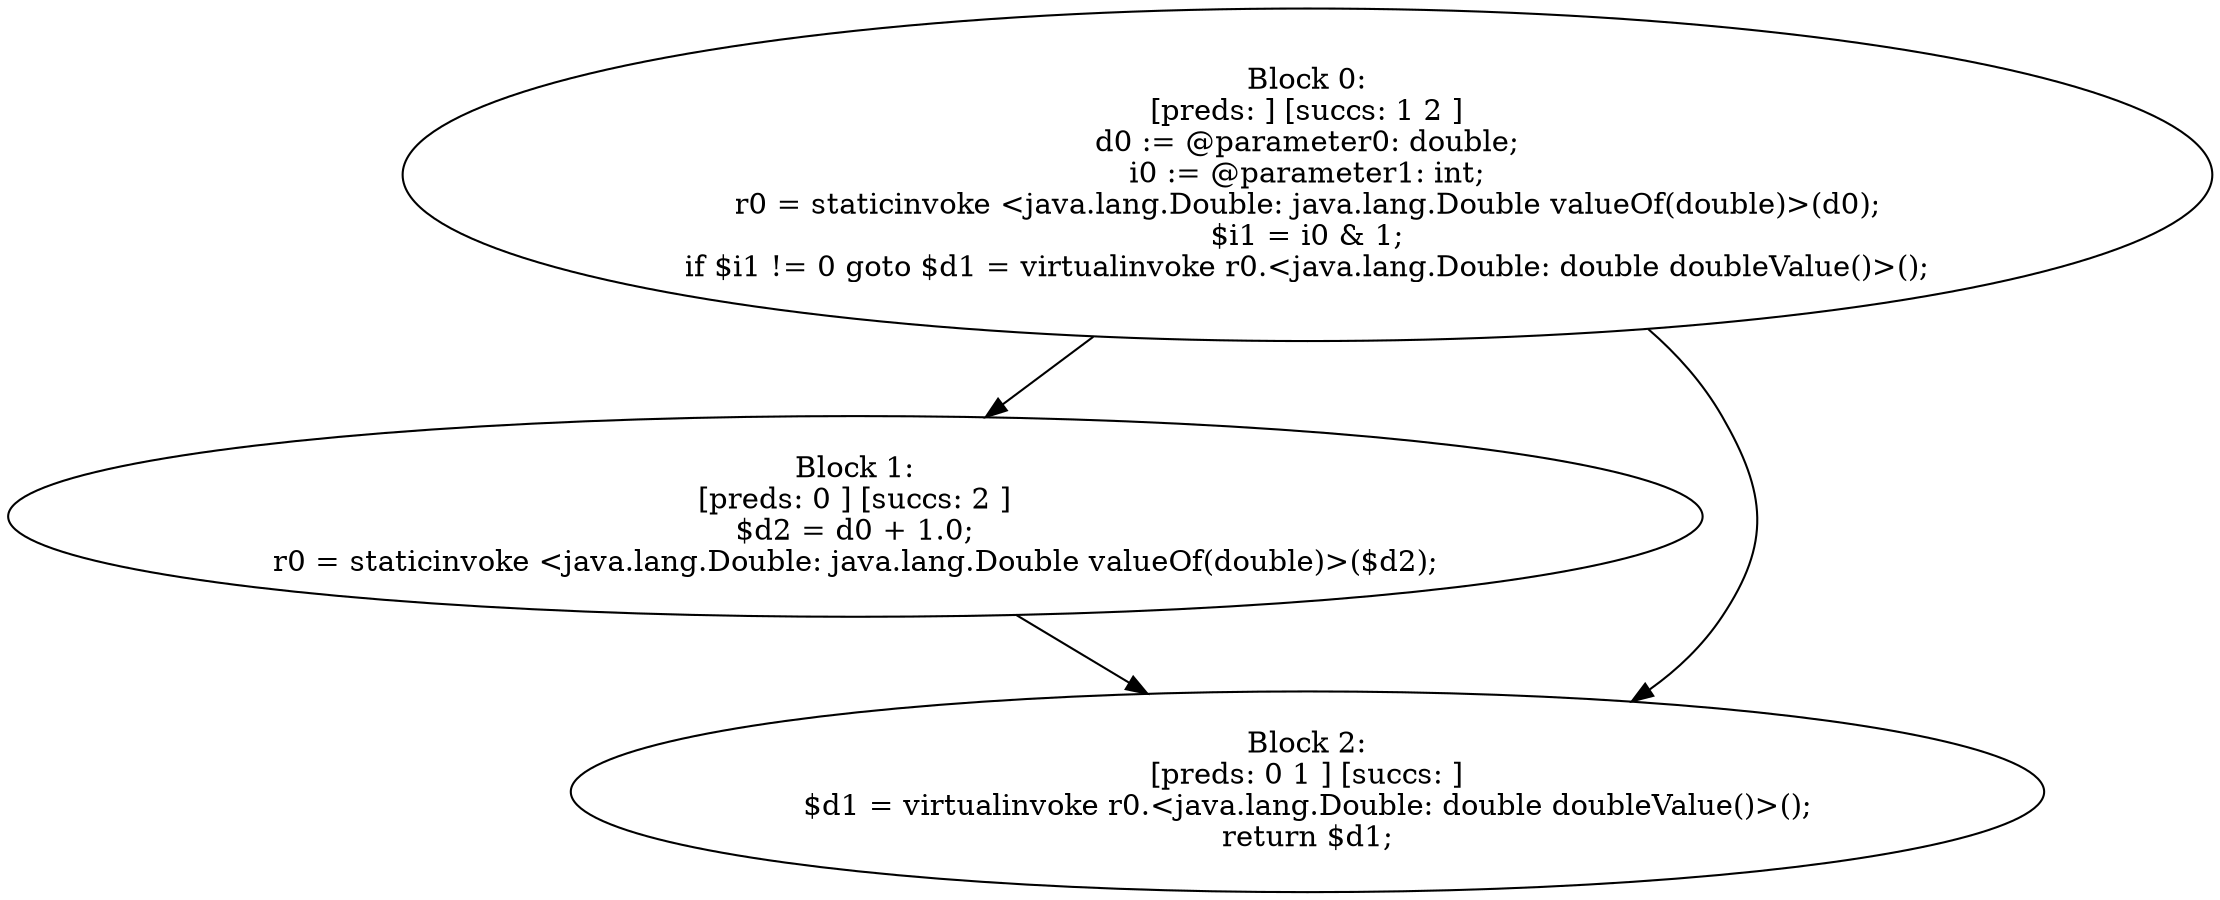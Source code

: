 digraph "unitGraph" {
    "Block 0:
[preds: ] [succs: 1 2 ]
d0 := @parameter0: double;
i0 := @parameter1: int;
r0 = staticinvoke <java.lang.Double: java.lang.Double valueOf(double)>(d0);
$i1 = i0 & 1;
if $i1 != 0 goto $d1 = virtualinvoke r0.<java.lang.Double: double doubleValue()>();
"
    "Block 1:
[preds: 0 ] [succs: 2 ]
$d2 = d0 + 1.0;
r0 = staticinvoke <java.lang.Double: java.lang.Double valueOf(double)>($d2);
"
    "Block 2:
[preds: 0 1 ] [succs: ]
$d1 = virtualinvoke r0.<java.lang.Double: double doubleValue()>();
return $d1;
"
    "Block 0:
[preds: ] [succs: 1 2 ]
d0 := @parameter0: double;
i0 := @parameter1: int;
r0 = staticinvoke <java.lang.Double: java.lang.Double valueOf(double)>(d0);
$i1 = i0 & 1;
if $i1 != 0 goto $d1 = virtualinvoke r0.<java.lang.Double: double doubleValue()>();
"->"Block 1:
[preds: 0 ] [succs: 2 ]
$d2 = d0 + 1.0;
r0 = staticinvoke <java.lang.Double: java.lang.Double valueOf(double)>($d2);
";
    "Block 0:
[preds: ] [succs: 1 2 ]
d0 := @parameter0: double;
i0 := @parameter1: int;
r0 = staticinvoke <java.lang.Double: java.lang.Double valueOf(double)>(d0);
$i1 = i0 & 1;
if $i1 != 0 goto $d1 = virtualinvoke r0.<java.lang.Double: double doubleValue()>();
"->"Block 2:
[preds: 0 1 ] [succs: ]
$d1 = virtualinvoke r0.<java.lang.Double: double doubleValue()>();
return $d1;
";
    "Block 1:
[preds: 0 ] [succs: 2 ]
$d2 = d0 + 1.0;
r0 = staticinvoke <java.lang.Double: java.lang.Double valueOf(double)>($d2);
"->"Block 2:
[preds: 0 1 ] [succs: ]
$d1 = virtualinvoke r0.<java.lang.Double: double doubleValue()>();
return $d1;
";
}
